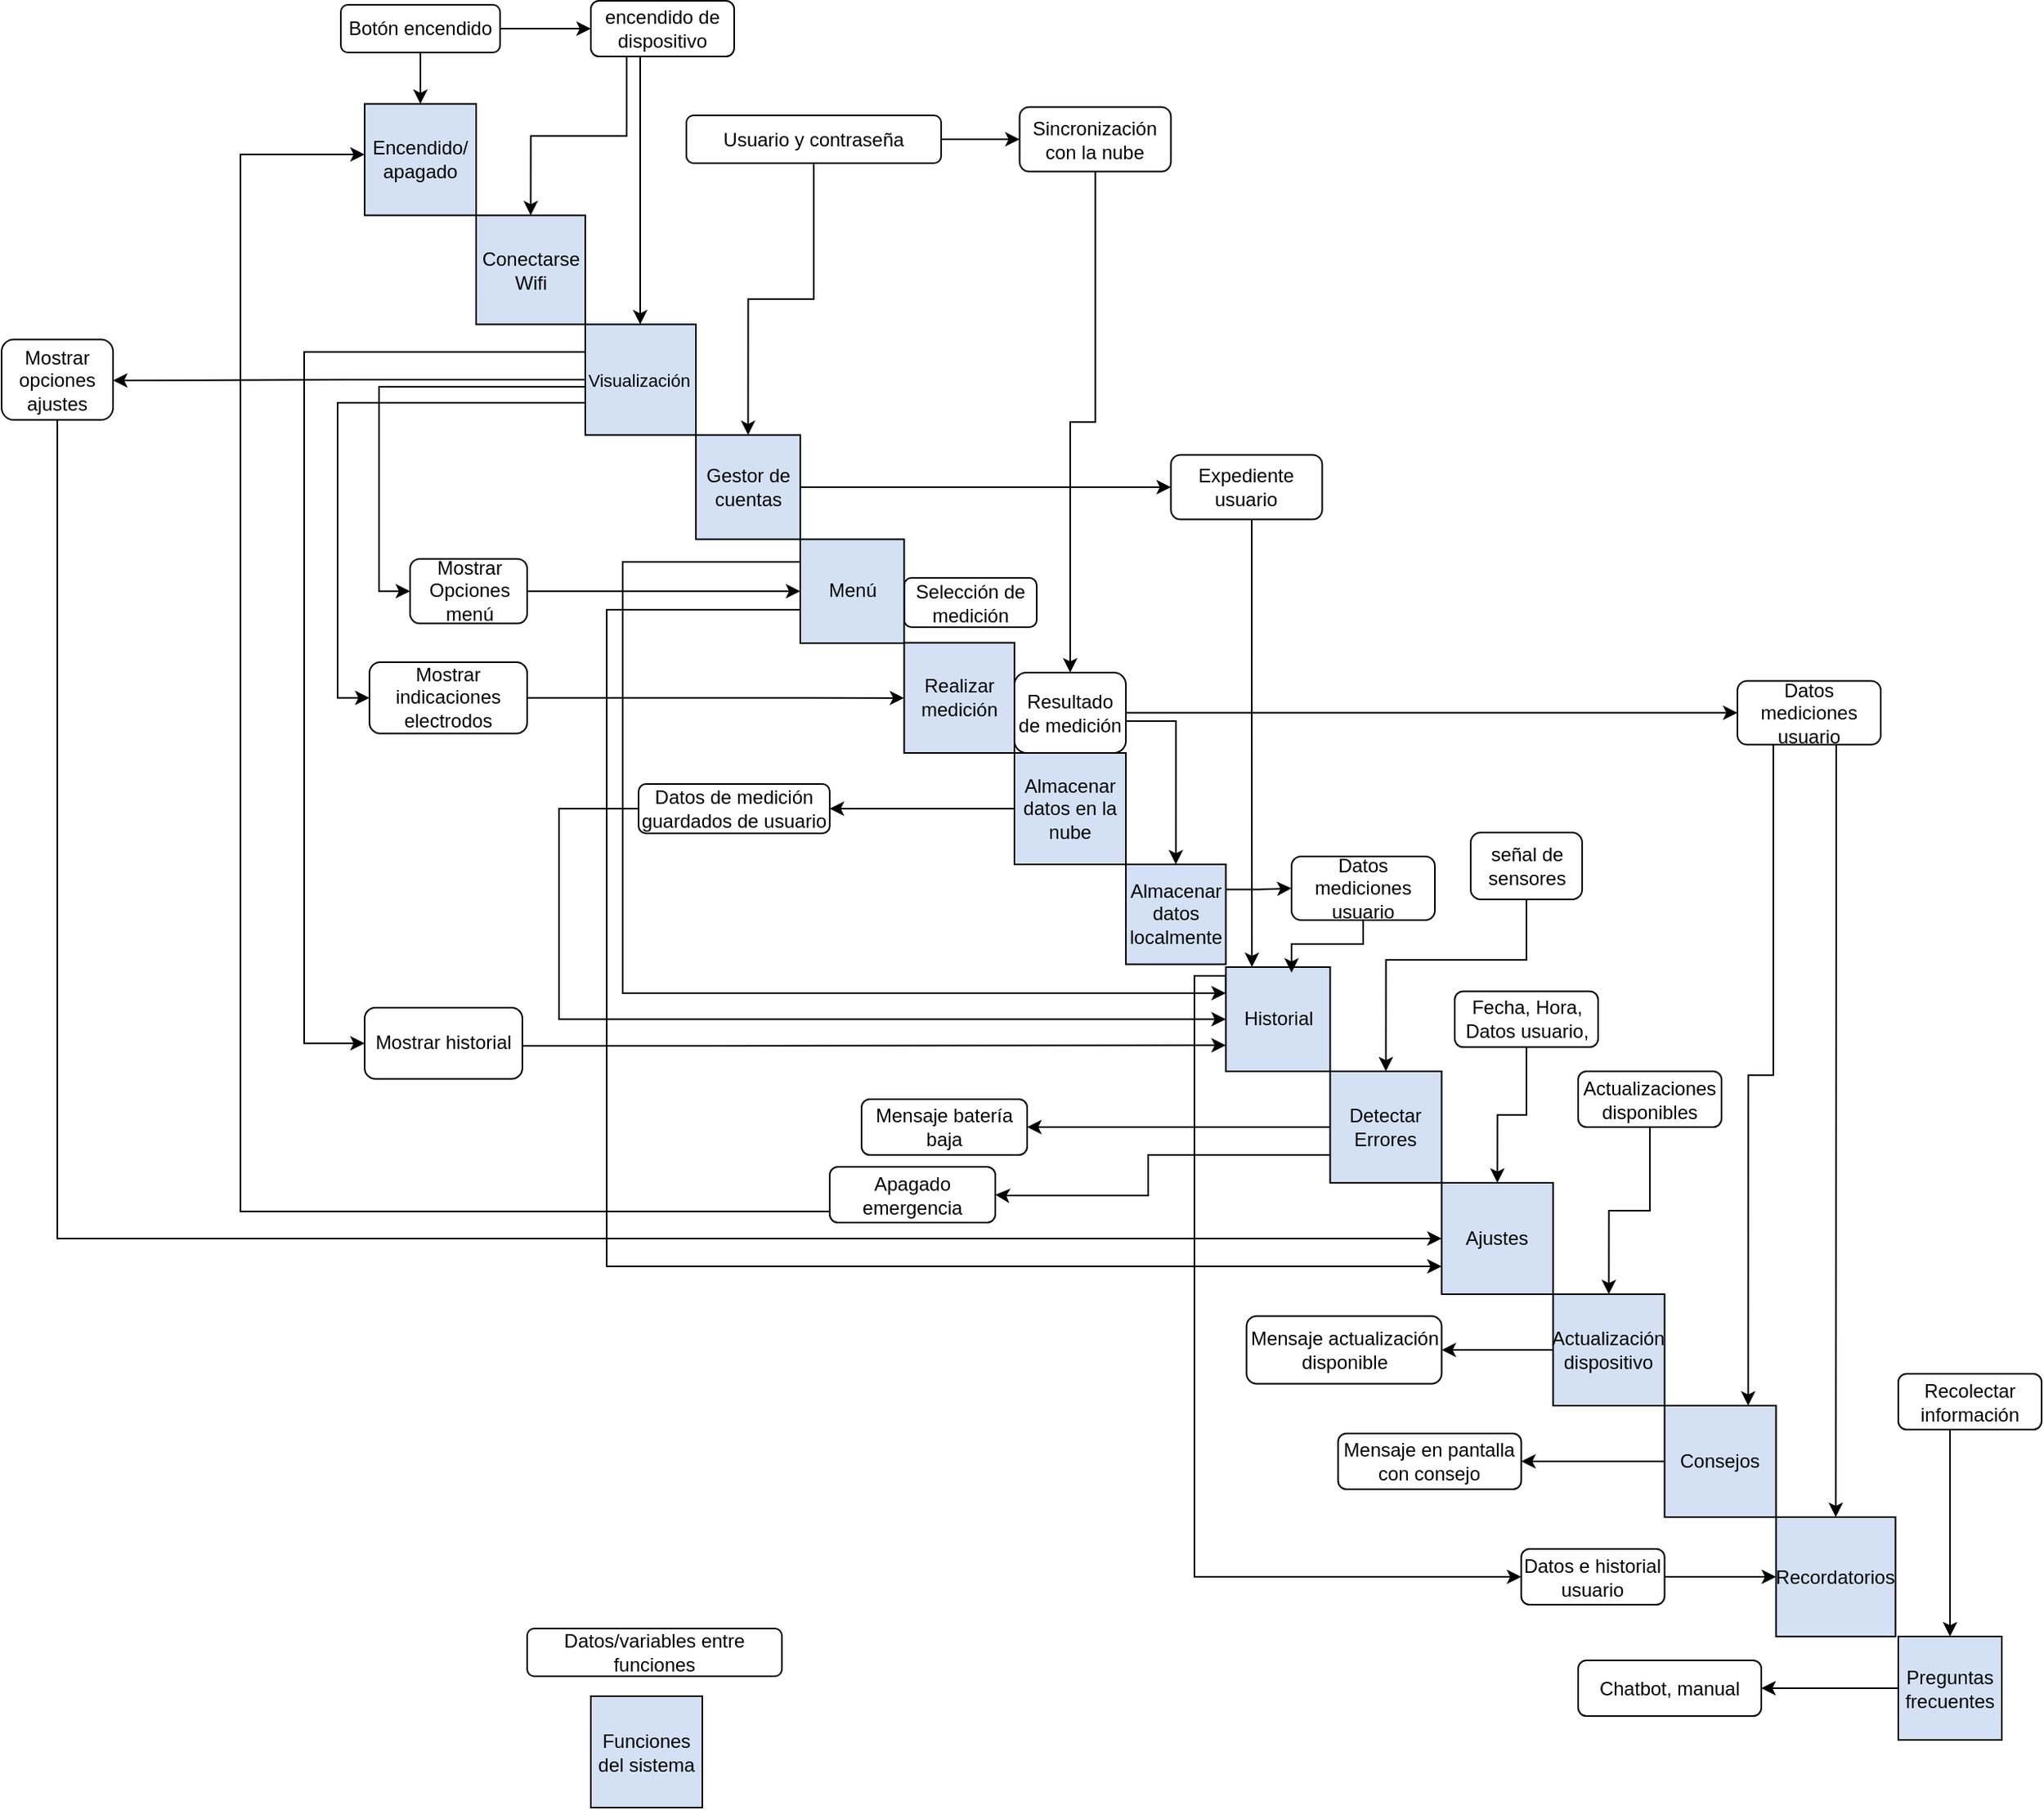 <mxfile version="15.4.3" type="github">
  <diagram id="Nj07bCPPSiQxX_Wcg0r5" name="Page-1">
    <mxGraphModel dx="1108" dy="482" grid="1" gridSize="10" guides="1" tooltips="1" connect="1" arrows="1" fold="1" page="1" pageScale="1" pageWidth="827" pageHeight="1169" math="0" shadow="0">
      <root>
        <mxCell id="0" />
        <mxCell id="1" parent="0" />
        <mxCell id="xx2dYzDbVYMF6buf9vaY-4" style="edgeStyle=orthogonalEdgeStyle;rounded=0;orthogonalLoop=1;jettySize=auto;html=1;" edge="1" parent="1" source="CXU5azMome1cHcGIRZeV-1" target="xx2dYzDbVYMF6buf9vaY-2">
          <mxGeometry relative="1" as="geometry" />
        </mxCell>
        <mxCell id="CXU5azMome1cHcGIRZeV-1" value="Gestor de cuentas" style="whiteSpace=wrap;html=1;aspect=fixed;fillColor=#D4E1F5;" parent="1" vertex="1">
          <mxGeometry x="486" y="280.26" width="65.5" height="65.5" as="geometry" />
        </mxCell>
        <mxCell id="CXU5azMome1cHcGIRZeV-2" value="Realizar medición" style="whiteSpace=wrap;html=1;aspect=fixed;fillColor=#D4E1F5;" parent="1" vertex="1">
          <mxGeometry x="616.75" y="410.75" width="69.25" height="69.25" as="geometry" />
        </mxCell>
        <mxCell id="CXU5azMome1cHcGIRZeV-5" value="Ajustes" style="whiteSpace=wrap;html=1;aspect=fixed;fillColor=#D4E1F5;" parent="1" vertex="1">
          <mxGeometry x="954.25" y="750" width="70" height="70" as="geometry" />
        </mxCell>
        <mxCell id="67Dht7YHLMiTtMJzF1Od-41" style="edgeStyle=orthogonalEdgeStyle;rounded=0;orthogonalLoop=1;jettySize=auto;html=1;entryX=1;entryY=0.5;entryDx=0;entryDy=0;fontSize=11;" parent="1" source="CXU5azMome1cHcGIRZeV-8" target="iT-QjhbkleCrby-z9CVg-93" edge="1">
          <mxGeometry relative="1" as="geometry" />
        </mxCell>
        <mxCell id="67Dht7YHLMiTtMJzF1Od-42" style="edgeStyle=orthogonalEdgeStyle;rounded=0;orthogonalLoop=1;jettySize=auto;html=1;exitX=0;exitY=0.75;exitDx=0;exitDy=0;entryX=1;entryY=0.5;entryDx=0;entryDy=0;fontSize=11;" parent="1" source="CXU5azMome1cHcGIRZeV-8" target="iT-QjhbkleCrby-z9CVg-60" edge="1">
          <mxGeometry relative="1" as="geometry">
            <Array as="points">
              <mxPoint x="770" y="733" />
              <mxPoint x="770" y="758" />
              <mxPoint x="680" y="758" />
            </Array>
          </mxGeometry>
        </mxCell>
        <mxCell id="CXU5azMome1cHcGIRZeV-8" value="Detectar Errores" style="whiteSpace=wrap;html=1;aspect=fixed;fillColor=#D4E1F5;" parent="1" vertex="1">
          <mxGeometry x="884.25" y="680" width="70" height="70" as="geometry" />
        </mxCell>
        <mxCell id="67Dht7YHLMiTtMJzF1Od-54" style="edgeStyle=orthogonalEdgeStyle;rounded=0;orthogonalLoop=1;jettySize=auto;html=1;exitX=0;exitY=0.5;exitDx=0;exitDy=0;fontSize=11;" parent="1" source="CXU5azMome1cHcGIRZeV-9" target="iT-QjhbkleCrby-z9CVg-35" edge="1">
          <mxGeometry relative="1" as="geometry" />
        </mxCell>
        <mxCell id="CXU5azMome1cHcGIRZeV-9" value="Almacenar datos en la nube" style="whiteSpace=wrap;html=1;aspect=fixed;fillColor=#D4E1F5;" parent="1" vertex="1">
          <mxGeometry x="686" y="480" width="70" height="70" as="geometry" />
        </mxCell>
        <mxCell id="67Dht7YHLMiTtMJzF1Od-39" style="edgeStyle=orthogonalEdgeStyle;rounded=0;orthogonalLoop=1;jettySize=auto;html=1;entryX=1;entryY=0.5;entryDx=0;entryDy=0;fontSize=11;" parent="1" source="CXU5azMome1cHcGIRZeV-11" target="iT-QjhbkleCrby-z9CVg-71" edge="1">
          <mxGeometry relative="1" as="geometry" />
        </mxCell>
        <mxCell id="CXU5azMome1cHcGIRZeV-11" value="Consejos" style="whiteSpace=wrap;html=1;aspect=fixed;fillColor=#D4E1F5;" parent="1" vertex="1">
          <mxGeometry x="1094.25" y="890" width="70" height="70" as="geometry" />
        </mxCell>
        <mxCell id="CXU5azMome1cHcGIRZeV-12" value="Recordatorios" style="whiteSpace=wrap;html=1;aspect=fixed;fillColor=#D4E1F5;" parent="1" vertex="1">
          <mxGeometry x="1164.25" y="960" width="75" height="75" as="geometry" />
        </mxCell>
        <mxCell id="67Dht7YHLMiTtMJzF1Od-35" style="edgeStyle=orthogonalEdgeStyle;rounded=0;orthogonalLoop=1;jettySize=auto;html=1;entryX=1;entryY=0.5;entryDx=0;entryDy=0;fontSize=11;" parent="1" source="CXU5azMome1cHcGIRZeV-13" target="iT-QjhbkleCrby-z9CVg-74" edge="1">
          <mxGeometry relative="1" as="geometry" />
        </mxCell>
        <mxCell id="CXU5azMome1cHcGIRZeV-13" value="Preguntas frecuentes" style="whiteSpace=wrap;html=1;aspect=fixed;fillColor=#D4E1F5;" parent="1" vertex="1">
          <mxGeometry x="1241" y="1035" width="65" height="65" as="geometry" />
        </mxCell>
        <mxCell id="GFn40_tMTBPi8Aqq6Cur-4" style="edgeStyle=orthogonalEdgeStyle;rounded=0;orthogonalLoop=1;jettySize=auto;html=1;entryX=0;entryY=0.5;entryDx=0;entryDy=0;" parent="1" source="iT-QjhbkleCrby-z9CVg-3" target="iT-QjhbkleCrby-z9CVg-83" edge="1">
          <mxGeometry relative="1" as="geometry" />
        </mxCell>
        <mxCell id="67Dht7YHLMiTtMJzF1Od-57" style="edgeStyle=orthogonalEdgeStyle;rounded=0;orthogonalLoop=1;jettySize=auto;html=1;entryX=0.5;entryY=0;entryDx=0;entryDy=0;fontSize=11;" parent="1" source="iT-QjhbkleCrby-z9CVg-3" target="CXU5azMome1cHcGIRZeV-1" edge="1">
          <mxGeometry relative="1" as="geometry" />
        </mxCell>
        <mxCell id="iT-QjhbkleCrby-z9CVg-3" value="Usuario y contraseña" style="rounded=1;whiteSpace=wrap;html=1;" parent="1" vertex="1">
          <mxGeometry x="480" y="79.5" width="160" height="30" as="geometry" />
        </mxCell>
        <mxCell id="iT-QjhbkleCrby-z9CVg-5" value="Funciones del sistema" style="whiteSpace=wrap;html=1;aspect=fixed;fillColor=#D4E1F5;" parent="1" vertex="1">
          <mxGeometry x="420" y="1072.5" width="70" height="70" as="geometry" />
        </mxCell>
        <mxCell id="iT-QjhbkleCrby-z9CVg-6" value="Datos/variables entre funciones" style="rounded=1;whiteSpace=wrap;html=1;" parent="1" vertex="1">
          <mxGeometry x="380" y="1030" width="160" height="30" as="geometry" />
        </mxCell>
        <mxCell id="iT-QjhbkleCrby-z9CVg-7" value="Selección de medición" style="rounded=1;whiteSpace=wrap;html=1;" parent="1" vertex="1">
          <mxGeometry x="616.75" y="370" width="83.25" height="31" as="geometry" />
        </mxCell>
        <mxCell id="67Dht7YHLMiTtMJzF1Od-49" style="edgeStyle=orthogonalEdgeStyle;rounded=0;orthogonalLoop=1;jettySize=auto;html=1;entryX=0.5;entryY=0;entryDx=0;entryDy=0;fontSize=11;" parent="1" target="GFn40_tMTBPi8Aqq6Cur-2" edge="1">
          <mxGeometry relative="1" as="geometry">
            <mxPoint x="750" y="455" as="sourcePoint" />
            <Array as="points">
              <mxPoint x="750" y="460" />
              <mxPoint x="787" y="460" />
            </Array>
          </mxGeometry>
        </mxCell>
        <mxCell id="67Dht7YHLMiTtMJzF1Od-72" style="edgeStyle=orthogonalEdgeStyle;rounded=0;orthogonalLoop=1;jettySize=auto;html=1;entryX=0;entryY=0.5;entryDx=0;entryDy=0;fontSize=11;" parent="1" source="iT-QjhbkleCrby-z9CVg-15" target="67Dht7YHLMiTtMJzF1Od-70" edge="1">
          <mxGeometry relative="1" as="geometry" />
        </mxCell>
        <mxCell id="iT-QjhbkleCrby-z9CVg-15" value="Resultado de medición" style="rounded=1;whiteSpace=wrap;html=1;" parent="1" vertex="1">
          <mxGeometry x="686" y="429.5" width="70" height="50.5" as="geometry" />
        </mxCell>
        <mxCell id="67Dht7YHLMiTtMJzF1Od-69" style="edgeStyle=orthogonalEdgeStyle;rounded=0;orthogonalLoop=1;jettySize=auto;html=1;entryX=0;entryY=0.5;entryDx=0;entryDy=0;fontSize=11;" parent="1" source="iT-QjhbkleCrby-z9CVg-35" target="CXU5azMome1cHcGIRZeV-4" edge="1">
          <mxGeometry relative="1" as="geometry">
            <Array as="points">
              <mxPoint x="400" y="515" />
              <mxPoint x="400" y="647" />
            </Array>
          </mxGeometry>
        </mxCell>
        <mxCell id="iT-QjhbkleCrby-z9CVg-35" value="Datos de medición guardados de usuario" style="rounded=1;whiteSpace=wrap;html=1;" parent="1" vertex="1">
          <mxGeometry x="450" y="499.5" width="120" height="31" as="geometry" />
        </mxCell>
        <mxCell id="67Dht7YHLMiTtMJzF1Od-51" style="edgeStyle=orthogonalEdgeStyle;rounded=0;orthogonalLoop=1;jettySize=auto;html=1;exitX=1;exitY=0.5;exitDx=0;exitDy=0;fontSize=11;" parent="1" source="iT-QjhbkleCrby-z9CVg-39" target="CXU5azMome1cHcGIRZeV-2" edge="1">
          <mxGeometry relative="1" as="geometry" />
        </mxCell>
        <mxCell id="iT-QjhbkleCrby-z9CVg-39" value="Mostrar indicaciones electrodos" style="rounded=1;whiteSpace=wrap;html=1;" parent="1" vertex="1">
          <mxGeometry x="281" y="423" width="99" height="44.75" as="geometry" />
        </mxCell>
        <mxCell id="67Dht7YHLMiTtMJzF1Od-43" style="edgeStyle=orthogonalEdgeStyle;rounded=0;orthogonalLoop=1;jettySize=auto;html=1;entryX=0.5;entryY=0;entryDx=0;entryDy=0;fontSize=11;" parent="1" source="iT-QjhbkleCrby-z9CVg-46" target="CXU5azMome1cHcGIRZeV-8" edge="1">
          <mxGeometry relative="1" as="geometry">
            <Array as="points">
              <mxPoint x="1008" y="610" />
              <mxPoint x="919" y="610" />
            </Array>
          </mxGeometry>
        </mxCell>
        <mxCell id="iT-QjhbkleCrby-z9CVg-46" value="señal de sensores" style="rounded=1;whiteSpace=wrap;html=1;" parent="1" vertex="1">
          <mxGeometry x="972.5" y="530" width="70" height="42" as="geometry" />
        </mxCell>
        <mxCell id="67Dht7YHLMiTtMJzF1Od-44" style="edgeStyle=orthogonalEdgeStyle;rounded=0;orthogonalLoop=1;jettySize=auto;html=1;entryX=0.5;entryY=0;entryDx=0;entryDy=0;fontSize=11;" parent="1" source="iT-QjhbkleCrby-z9CVg-55" target="CXU5azMome1cHcGIRZeV-5" edge="1">
          <mxGeometry relative="1" as="geometry" />
        </mxCell>
        <mxCell id="iT-QjhbkleCrby-z9CVg-55" value="Fecha, Hora, Datos usuario," style="rounded=1;whiteSpace=wrap;html=1;" parent="1" vertex="1">
          <mxGeometry x="962.5" y="629.75" width="90" height="35" as="geometry" />
        </mxCell>
        <mxCell id="67Dht7YHLMiTtMJzF1Od-56" style="edgeStyle=orthogonalEdgeStyle;rounded=0;orthogonalLoop=1;jettySize=auto;html=1;fontSize=11;" parent="1" source="iT-QjhbkleCrby-z9CVg-60" target="iT-QjhbkleCrby-z9CVg-79" edge="1">
          <mxGeometry relative="1" as="geometry">
            <mxPoint x="260" y="107" as="targetPoint" />
            <Array as="points">
              <mxPoint x="200" y="768" />
              <mxPoint x="200" y="104" />
              <mxPoint x="278" y="104" />
              <mxPoint x="278" y="107" />
            </Array>
          </mxGeometry>
        </mxCell>
        <mxCell id="iT-QjhbkleCrby-z9CVg-60" value="Apagado emergencia" style="rounded=1;whiteSpace=wrap;html=1;" parent="1" vertex="1">
          <mxGeometry x="570" y="740" width="104" height="35" as="geometry" />
        </mxCell>
        <mxCell id="67Dht7YHLMiTtMJzF1Od-37" style="edgeStyle=orthogonalEdgeStyle;rounded=0;orthogonalLoop=1;jettySize=auto;html=1;entryX=0;entryY=0.5;entryDx=0;entryDy=0;fontSize=11;" parent="1" source="iT-QjhbkleCrby-z9CVg-68" target="CXU5azMome1cHcGIRZeV-12" edge="1">
          <mxGeometry relative="1" as="geometry" />
        </mxCell>
        <mxCell id="iT-QjhbkleCrby-z9CVg-68" value="Datos e historial usuario" style="rounded=1;whiteSpace=wrap;html=1;" parent="1" vertex="1">
          <mxGeometry x="1004.25" y="980" width="90" height="35" as="geometry" />
        </mxCell>
        <mxCell id="iT-QjhbkleCrby-z9CVg-71" value="Mensaje en pantalla con consejo" style="rounded=1;whiteSpace=wrap;html=1;" parent="1" vertex="1">
          <mxGeometry x="889.25" y="907.5" width="115" height="35" as="geometry" />
        </mxCell>
        <mxCell id="iT-QjhbkleCrby-z9CVg-74" value="Chatbot, manual" style="rounded=1;whiteSpace=wrap;html=1;" parent="1" vertex="1">
          <mxGeometry x="1040" y="1050" width="115" height="35" as="geometry" />
        </mxCell>
        <mxCell id="67Dht7YHLMiTtMJzF1Od-34" style="edgeStyle=orthogonalEdgeStyle;rounded=0;orthogonalLoop=1;jettySize=auto;html=1;entryX=0.5;entryY=0;entryDx=0;entryDy=0;fontSize=11;" parent="1" source="iT-QjhbkleCrby-z9CVg-77" target="CXU5azMome1cHcGIRZeV-13" edge="1">
          <mxGeometry relative="1" as="geometry">
            <Array as="points">
              <mxPoint x="1274" y="970" />
            </Array>
          </mxGeometry>
        </mxCell>
        <mxCell id="iT-QjhbkleCrby-z9CVg-77" value="Recolectar información" style="rounded=1;whiteSpace=wrap;html=1;" parent="1" vertex="1">
          <mxGeometry x="1241" y="870" width="90" height="35" as="geometry" />
        </mxCell>
        <mxCell id="iT-QjhbkleCrby-z9CVg-79" value="Encendido/&lt;br&gt;apagado" style="whiteSpace=wrap;html=1;aspect=fixed;fillColor=#D4E1F5;" parent="1" vertex="1">
          <mxGeometry x="278" y="72.26" width="70" height="70" as="geometry" />
        </mxCell>
        <mxCell id="67Dht7YHLMiTtMJzF1Od-58" style="edgeStyle=orthogonalEdgeStyle;rounded=0;orthogonalLoop=1;jettySize=auto;html=1;exitX=0.5;exitY=1;exitDx=0;exitDy=0;entryX=0.5;entryY=0;entryDx=0;entryDy=0;fontSize=11;" parent="1" source="iT-QjhbkleCrby-z9CVg-80" target="iT-QjhbkleCrby-z9CVg-79" edge="1">
          <mxGeometry relative="1" as="geometry" />
        </mxCell>
        <mxCell id="67Dht7YHLMiTtMJzF1Od-59" style="edgeStyle=orthogonalEdgeStyle;rounded=0;orthogonalLoop=1;jettySize=auto;html=1;entryX=0;entryY=0.5;entryDx=0;entryDy=0;fontSize=11;" parent="1" source="iT-QjhbkleCrby-z9CVg-80" target="iT-QjhbkleCrby-z9CVg-95" edge="1">
          <mxGeometry relative="1" as="geometry" />
        </mxCell>
        <mxCell id="iT-QjhbkleCrby-z9CVg-80" value="Botón encendido" style="rounded=1;whiteSpace=wrap;html=1;" parent="1" vertex="1">
          <mxGeometry x="263" y="10" width="100" height="30" as="geometry" />
        </mxCell>
        <mxCell id="xx2dYzDbVYMF6buf9vaY-1" style="edgeStyle=orthogonalEdgeStyle;rounded=0;orthogonalLoop=1;jettySize=auto;html=1;entryX=0.5;entryY=0;entryDx=0;entryDy=0;" edge="1" parent="1" source="iT-QjhbkleCrby-z9CVg-83" target="iT-QjhbkleCrby-z9CVg-15">
          <mxGeometry relative="1" as="geometry" />
        </mxCell>
        <mxCell id="iT-QjhbkleCrby-z9CVg-83" value="Sincronización con la nube" style="rounded=1;whiteSpace=wrap;html=1;" parent="1" vertex="1">
          <mxGeometry x="689.25" y="74.25" width="95" height="40.5" as="geometry" />
        </mxCell>
        <mxCell id="67Dht7YHLMiTtMJzF1Od-81" style="edgeStyle=orthogonalEdgeStyle;rounded=0;orthogonalLoop=1;jettySize=auto;html=1;entryX=0;entryY=0.25;entryDx=0;entryDy=0;fontSize=11;" parent="1" source="iT-QjhbkleCrby-z9CVg-87" target="CXU5azMome1cHcGIRZeV-4" edge="1">
          <mxGeometry relative="1" as="geometry">
            <Array as="points">
              <mxPoint x="440" y="360" />
              <mxPoint x="440" y="631" />
            </Array>
          </mxGeometry>
        </mxCell>
        <mxCell id="67Dht7YHLMiTtMJzF1Od-82" style="edgeStyle=orthogonalEdgeStyle;rounded=0;orthogonalLoop=1;jettySize=auto;html=1;exitX=0;exitY=0.75;exitDx=0;exitDy=0;entryX=0;entryY=0.75;entryDx=0;entryDy=0;fontSize=11;" parent="1" source="iT-QjhbkleCrby-z9CVg-87" target="CXU5azMome1cHcGIRZeV-5" edge="1">
          <mxGeometry relative="1" as="geometry">
            <Array as="points">
              <mxPoint x="552" y="390" />
              <mxPoint x="430" y="390" />
              <mxPoint x="430" y="803" />
            </Array>
          </mxGeometry>
        </mxCell>
        <mxCell id="iT-QjhbkleCrby-z9CVg-87" value="Menú" style="whiteSpace=wrap;html=1;aspect=fixed;fillColor=#D4E1F5;" parent="1" vertex="1">
          <mxGeometry x="551.5" y="345.76" width="65.25" height="65.25" as="geometry" />
        </mxCell>
        <mxCell id="iT-QjhbkleCrby-z9CVg-88" value="Conectarse Wifi" style="whiteSpace=wrap;html=1;aspect=fixed;fillColor=#D4E1F5;" parent="1" vertex="1">
          <mxGeometry x="348" y="142.26" width="68.5" height="68.5" as="geometry" />
        </mxCell>
        <mxCell id="iT-QjhbkleCrby-z9CVg-93" value="Mensaje batería baja" style="rounded=1;whiteSpace=wrap;html=1;" parent="1" vertex="1">
          <mxGeometry x="590" y="697.5" width="104" height="35" as="geometry" />
        </mxCell>
        <mxCell id="67Dht7YHLMiTtMJzF1Od-60" style="edgeStyle=orthogonalEdgeStyle;rounded=0;orthogonalLoop=1;jettySize=auto;html=1;fontSize=11;" parent="1" source="iT-QjhbkleCrby-z9CVg-95" target="67Dht7YHLMiTtMJzF1Od-1" edge="1">
          <mxGeometry relative="1" as="geometry">
            <Array as="points">
              <mxPoint x="451" y="90" />
              <mxPoint x="451" y="90" />
            </Array>
          </mxGeometry>
        </mxCell>
        <mxCell id="67Dht7YHLMiTtMJzF1Od-78" style="edgeStyle=orthogonalEdgeStyle;rounded=0;orthogonalLoop=1;jettySize=auto;html=1;exitX=0.25;exitY=1;exitDx=0;exitDy=0;entryX=0.5;entryY=0;entryDx=0;entryDy=0;fontSize=11;" parent="1" source="iT-QjhbkleCrby-z9CVg-95" target="iT-QjhbkleCrby-z9CVg-88" edge="1">
          <mxGeometry relative="1" as="geometry" />
        </mxCell>
        <mxCell id="iT-QjhbkleCrby-z9CVg-95" value="encendido de dispositivo" style="rounded=1;whiteSpace=wrap;html=1;" parent="1" vertex="1">
          <mxGeometry x="420" y="7.5" width="90" height="35" as="geometry" />
        </mxCell>
        <mxCell id="67Dht7YHLMiTtMJzF1Od-64" style="edgeStyle=orthogonalEdgeStyle;rounded=0;orthogonalLoop=1;jettySize=auto;html=1;exitX=1;exitY=0.5;exitDx=0;exitDy=0;entryX=0;entryY=0.5;entryDx=0;entryDy=0;fontSize=11;" parent="1" source="iT-QjhbkleCrby-z9CVg-98" target="iT-QjhbkleCrby-z9CVg-87" edge="1">
          <mxGeometry relative="1" as="geometry" />
        </mxCell>
        <mxCell id="iT-QjhbkleCrby-z9CVg-98" value="Mostrar Opciones menú" style="rounded=1;whiteSpace=wrap;html=1;" parent="1" vertex="1">
          <mxGeometry x="306.5" y="358.13" width="73.5" height="40.5" as="geometry" />
        </mxCell>
        <mxCell id="67Dht7YHLMiTtMJzF1Od-79" style="edgeStyle=orthogonalEdgeStyle;rounded=0;orthogonalLoop=1;jettySize=auto;html=1;exitX=0;exitY=0.25;exitDx=0;exitDy=0;entryX=0;entryY=0.5;entryDx=0;entryDy=0;fontSize=11;" parent="1" source="CXU5azMome1cHcGIRZeV-4" target="iT-QjhbkleCrby-z9CVg-68" edge="1">
          <mxGeometry relative="1" as="geometry">
            <Array as="points">
              <mxPoint x="819" y="620" />
              <mxPoint x="799" y="620" />
              <mxPoint x="799" y="998" />
            </Array>
          </mxGeometry>
        </mxCell>
        <mxCell id="CXU5azMome1cHcGIRZeV-4" value="Historial" style="whiteSpace=wrap;html=1;aspect=fixed;fillColor=#D4E1F5;" parent="1" vertex="1">
          <mxGeometry x="818.75" y="614.5" width="65.5" height="65.5" as="geometry" />
        </mxCell>
        <mxCell id="xx2dYzDbVYMF6buf9vaY-9" style="edgeStyle=orthogonalEdgeStyle;rounded=0;orthogonalLoop=1;jettySize=auto;html=1;exitX=1;exitY=0.25;exitDx=0;exitDy=0;entryX=0;entryY=0.5;entryDx=0;entryDy=0;" edge="1" parent="1" source="GFn40_tMTBPi8Aqq6Cur-2" target="iT-QjhbkleCrby-z9CVg-19">
          <mxGeometry relative="1" as="geometry" />
        </mxCell>
        <mxCell id="GFn40_tMTBPi8Aqq6Cur-2" value="Almacenar datos localmente" style="whiteSpace=wrap;html=1;aspect=fixed;fillColor=#D4E1F5;" parent="1" vertex="1">
          <mxGeometry x="756" y="550" width="62.75" height="62.75" as="geometry" />
        </mxCell>
        <mxCell id="xx2dYzDbVYMF6buf9vaY-7" style="edgeStyle=orthogonalEdgeStyle;rounded=0;orthogonalLoop=1;jettySize=auto;html=1;entryX=0.63;entryY=0.053;entryDx=0;entryDy=0;entryPerimeter=0;" edge="1" parent="1" source="iT-QjhbkleCrby-z9CVg-19" target="CXU5azMome1cHcGIRZeV-4">
          <mxGeometry relative="1" as="geometry">
            <Array as="points">
              <mxPoint x="905" y="600" />
              <mxPoint x="860" y="600" />
            </Array>
          </mxGeometry>
        </mxCell>
        <mxCell id="iT-QjhbkleCrby-z9CVg-19" value="Datos mediciones usuario" style="rounded=1;whiteSpace=wrap;html=1;" parent="1" vertex="1">
          <mxGeometry x="860" y="545" width="90" height="40" as="geometry" />
        </mxCell>
        <mxCell id="67Dht7YHLMiTtMJzF1Od-50" style="edgeStyle=orthogonalEdgeStyle;rounded=0;orthogonalLoop=1;jettySize=auto;html=1;entryX=0;entryY=0.5;entryDx=0;entryDy=0;fontSize=11;" parent="1" source="67Dht7YHLMiTtMJzF1Od-1" target="iT-QjhbkleCrby-z9CVg-39" edge="1">
          <mxGeometry relative="1" as="geometry">
            <Array as="points">
              <mxPoint x="261" y="260" />
              <mxPoint x="261" y="445" />
            </Array>
          </mxGeometry>
        </mxCell>
        <mxCell id="67Dht7YHLMiTtMJzF1Od-63" style="edgeStyle=orthogonalEdgeStyle;rounded=0;orthogonalLoop=1;jettySize=auto;html=1;entryX=0;entryY=0.5;entryDx=0;entryDy=0;fontSize=11;" parent="1" source="67Dht7YHLMiTtMJzF1Od-1" target="iT-QjhbkleCrby-z9CVg-98" edge="1">
          <mxGeometry relative="1" as="geometry">
            <Array as="points">
              <mxPoint x="287" y="250" />
              <mxPoint x="287" y="378" />
            </Array>
          </mxGeometry>
        </mxCell>
        <mxCell id="67Dht7YHLMiTtMJzF1Od-65" style="edgeStyle=orthogonalEdgeStyle;rounded=0;orthogonalLoop=1;jettySize=auto;html=1;fontSize=11;" parent="1" source="67Dht7YHLMiTtMJzF1Od-1" edge="1">
          <mxGeometry relative="1" as="geometry">
            <mxPoint x="120" y="246" as="targetPoint" />
            <Array as="points">
              <mxPoint x="270" y="246" />
              <mxPoint x="270" y="246" />
            </Array>
          </mxGeometry>
        </mxCell>
        <mxCell id="67Dht7YHLMiTtMJzF1Od-75" style="edgeStyle=orthogonalEdgeStyle;rounded=0;orthogonalLoop=1;jettySize=auto;html=1;exitX=0;exitY=0.25;exitDx=0;exitDy=0;entryX=0;entryY=0.5;entryDx=0;entryDy=0;fontSize=11;" parent="1" source="67Dht7YHLMiTtMJzF1Od-1" target="67Dht7YHLMiTtMJzF1Od-74" edge="1">
          <mxGeometry relative="1" as="geometry">
            <Array as="points">
              <mxPoint x="240" y="228" />
              <mxPoint x="240" y="662" />
            </Array>
          </mxGeometry>
        </mxCell>
        <mxCell id="67Dht7YHLMiTtMJzF1Od-1" value="&lt;font style=&quot;font-size: 11px&quot;&gt;Visualización&amp;nbsp;&lt;/font&gt;" style="whiteSpace=wrap;html=1;aspect=fixed;fillColor=#D4E1F5;" parent="1" vertex="1">
          <mxGeometry x="416.5" y="210.76" width="69.5" height="69.5" as="geometry" />
        </mxCell>
        <mxCell id="67Dht7YHLMiTtMJzF1Od-67" style="edgeStyle=orthogonalEdgeStyle;rounded=0;orthogonalLoop=1;jettySize=auto;html=1;entryX=0;entryY=0.5;entryDx=0;entryDy=0;fontSize=11;" parent="1" source="67Dht7YHLMiTtMJzF1Od-14" target="CXU5azMome1cHcGIRZeV-5" edge="1">
          <mxGeometry relative="1" as="geometry">
            <Array as="points">
              <mxPoint x="85" y="785" />
            </Array>
          </mxGeometry>
        </mxCell>
        <mxCell id="67Dht7YHLMiTtMJzF1Od-14" value="Mostrar opciones ajustes" style="rounded=1;whiteSpace=wrap;html=1;" parent="1" vertex="1">
          <mxGeometry x="50" y="220.26" width="70" height="50.5" as="geometry" />
        </mxCell>
        <mxCell id="67Dht7YHLMiTtMJzF1Od-48" style="edgeStyle=orthogonalEdgeStyle;rounded=0;orthogonalLoop=1;jettySize=auto;html=1;fontSize=11;" parent="1" source="67Dht7YHLMiTtMJzF1Od-29" target="67Dht7YHLMiTtMJzF1Od-47" edge="1">
          <mxGeometry relative="1" as="geometry" />
        </mxCell>
        <mxCell id="67Dht7YHLMiTtMJzF1Od-29" value="Actualización dispositivo" style="whiteSpace=wrap;html=1;aspect=fixed;fillColor=#D4E1F5;" parent="1" vertex="1">
          <mxGeometry x="1024.25" y="820" width="70" height="70" as="geometry" />
        </mxCell>
        <mxCell id="67Dht7YHLMiTtMJzF1Od-46" style="edgeStyle=orthogonalEdgeStyle;rounded=0;orthogonalLoop=1;jettySize=auto;html=1;entryX=0.5;entryY=0;entryDx=0;entryDy=0;fontSize=11;" parent="1" source="67Dht7YHLMiTtMJzF1Od-45" target="67Dht7YHLMiTtMJzF1Od-29" edge="1">
          <mxGeometry relative="1" as="geometry" />
        </mxCell>
        <mxCell id="67Dht7YHLMiTtMJzF1Od-45" value="Actualizaciones disponibles" style="rounded=1;whiteSpace=wrap;html=1;" parent="1" vertex="1">
          <mxGeometry x="1040" y="680" width="90" height="35" as="geometry" />
        </mxCell>
        <mxCell id="67Dht7YHLMiTtMJzF1Od-47" value="Mensaje actualización disponible" style="rounded=1;whiteSpace=wrap;html=1;" parent="1" vertex="1">
          <mxGeometry x="831.75" y="833.75" width="122.5" height="42.5" as="geometry" />
        </mxCell>
        <mxCell id="67Dht7YHLMiTtMJzF1Od-73" style="edgeStyle=orthogonalEdgeStyle;rounded=0;orthogonalLoop=1;jettySize=auto;html=1;entryX=0.5;entryY=0;entryDx=0;entryDy=0;fontSize=11;" parent="1" source="67Dht7YHLMiTtMJzF1Od-70" target="CXU5azMome1cHcGIRZeV-12" edge="1">
          <mxGeometry relative="1" as="geometry">
            <Array as="points">
              <mxPoint x="1202" y="600" />
              <mxPoint x="1202" y="600" />
            </Array>
          </mxGeometry>
        </mxCell>
        <mxCell id="67Dht7YHLMiTtMJzF1Od-80" style="edgeStyle=orthogonalEdgeStyle;rounded=0;orthogonalLoop=1;jettySize=auto;html=1;exitX=0.25;exitY=1;exitDx=0;exitDy=0;entryX=0.75;entryY=0;entryDx=0;entryDy=0;fontSize=11;" parent="1" source="67Dht7YHLMiTtMJzF1Od-70" target="CXU5azMome1cHcGIRZeV-11" edge="1">
          <mxGeometry relative="1" as="geometry" />
        </mxCell>
        <mxCell id="67Dht7YHLMiTtMJzF1Od-70" value="Datos mediciones usuario" style="rounded=1;whiteSpace=wrap;html=1;" parent="1" vertex="1">
          <mxGeometry x="1140" y="434.75" width="90" height="40" as="geometry" />
        </mxCell>
        <mxCell id="67Dht7YHLMiTtMJzF1Od-77" style="edgeStyle=orthogonalEdgeStyle;rounded=0;orthogonalLoop=1;jettySize=auto;html=1;entryX=0;entryY=0.75;entryDx=0;entryDy=0;fontSize=11;" parent="1" source="67Dht7YHLMiTtMJzF1Od-74" target="CXU5azMome1cHcGIRZeV-4" edge="1">
          <mxGeometry relative="1" as="geometry">
            <Array as="points">
              <mxPoint x="490" y="664" />
              <mxPoint x="490" y="664" />
            </Array>
          </mxGeometry>
        </mxCell>
        <mxCell id="67Dht7YHLMiTtMJzF1Od-74" value="Mostrar historial" style="rounded=1;whiteSpace=wrap;html=1;" parent="1" vertex="1">
          <mxGeometry x="278" y="640" width="99" height="44.75" as="geometry" />
        </mxCell>
        <mxCell id="xx2dYzDbVYMF6buf9vaY-6" style="edgeStyle=orthogonalEdgeStyle;rounded=0;orthogonalLoop=1;jettySize=auto;html=1;entryX=0.25;entryY=0;entryDx=0;entryDy=0;" edge="1" parent="1" source="xx2dYzDbVYMF6buf9vaY-2" target="CXU5azMome1cHcGIRZeV-4">
          <mxGeometry relative="1" as="geometry">
            <Array as="points">
              <mxPoint x="835" y="400" />
              <mxPoint x="835" y="400" />
            </Array>
          </mxGeometry>
        </mxCell>
        <mxCell id="xx2dYzDbVYMF6buf9vaY-2" value="Expediente usuario" style="rounded=1;whiteSpace=wrap;html=1;" vertex="1" parent="1">
          <mxGeometry x="784.25" y="292.76" width="95" height="40.5" as="geometry" />
        </mxCell>
      </root>
    </mxGraphModel>
  </diagram>
</mxfile>
